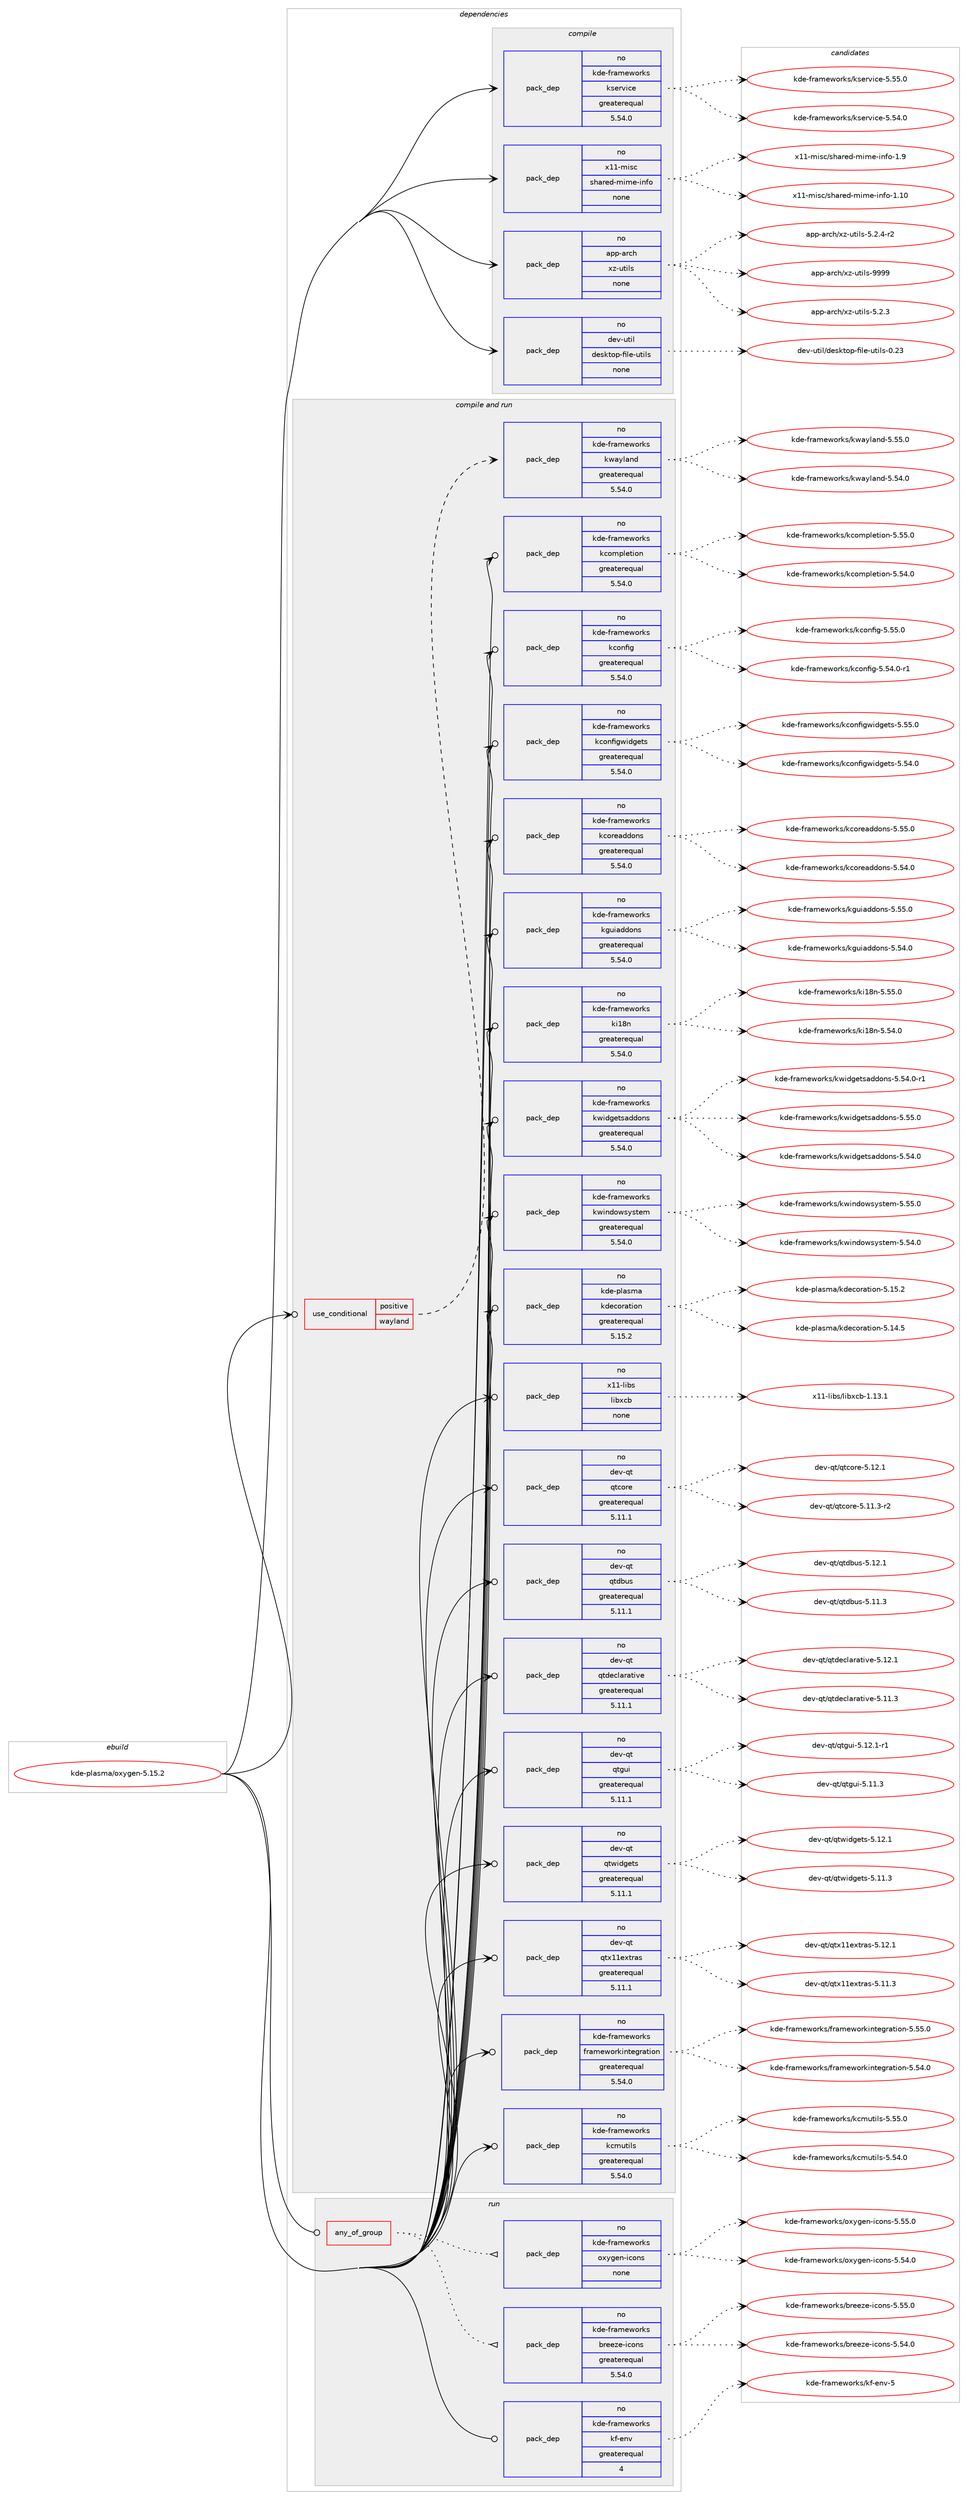 digraph prolog {

# *************
# Graph options
# *************

newrank=true;
concentrate=true;
compound=true;
graph [rankdir=LR,fontname=Helvetica,fontsize=10,ranksep=1.5];#, ranksep=2.5, nodesep=0.2];
edge  [arrowhead=vee];
node  [fontname=Helvetica,fontsize=10];

# **********
# The ebuild
# **********

subgraph cluster_leftcol {
color=gray;
rank=same;
label=<<i>ebuild</i>>;
id [label="kde-plasma/oxygen-5.15.2", color=red, width=4, href="../kde-plasma/oxygen-5.15.2.svg"];
}

# ****************
# The dependencies
# ****************

subgraph cluster_midcol {
color=gray;
label=<<i>dependencies</i>>;
subgraph cluster_compile {
fillcolor="#eeeeee";
style=filled;
label=<<i>compile</i>>;
subgraph pack1135987 {
dependency1591064 [label=<<TABLE BORDER="0" CELLBORDER="1" CELLSPACING="0" CELLPADDING="4" WIDTH="220"><TR><TD ROWSPAN="6" CELLPADDING="30">pack_dep</TD></TR><TR><TD WIDTH="110">no</TD></TR><TR><TD>app-arch</TD></TR><TR><TD>xz-utils</TD></TR><TR><TD>none</TD></TR><TR><TD></TD></TR></TABLE>>, shape=none, color=blue];
}
id:e -> dependency1591064:w [weight=20,style="solid",arrowhead="vee"];
subgraph pack1135988 {
dependency1591065 [label=<<TABLE BORDER="0" CELLBORDER="1" CELLSPACING="0" CELLPADDING="4" WIDTH="220"><TR><TD ROWSPAN="6" CELLPADDING="30">pack_dep</TD></TR><TR><TD WIDTH="110">no</TD></TR><TR><TD>dev-util</TD></TR><TR><TD>desktop-file-utils</TD></TR><TR><TD>none</TD></TR><TR><TD></TD></TR></TABLE>>, shape=none, color=blue];
}
id:e -> dependency1591065:w [weight=20,style="solid",arrowhead="vee"];
subgraph pack1135989 {
dependency1591066 [label=<<TABLE BORDER="0" CELLBORDER="1" CELLSPACING="0" CELLPADDING="4" WIDTH="220"><TR><TD ROWSPAN="6" CELLPADDING="30">pack_dep</TD></TR><TR><TD WIDTH="110">no</TD></TR><TR><TD>kde-frameworks</TD></TR><TR><TD>kservice</TD></TR><TR><TD>greaterequal</TD></TR><TR><TD>5.54.0</TD></TR></TABLE>>, shape=none, color=blue];
}
id:e -> dependency1591066:w [weight=20,style="solid",arrowhead="vee"];
subgraph pack1135990 {
dependency1591067 [label=<<TABLE BORDER="0" CELLBORDER="1" CELLSPACING="0" CELLPADDING="4" WIDTH="220"><TR><TD ROWSPAN="6" CELLPADDING="30">pack_dep</TD></TR><TR><TD WIDTH="110">no</TD></TR><TR><TD>x11-misc</TD></TR><TR><TD>shared-mime-info</TD></TR><TR><TD>none</TD></TR><TR><TD></TD></TR></TABLE>>, shape=none, color=blue];
}
id:e -> dependency1591067:w [weight=20,style="solid",arrowhead="vee"];
}
subgraph cluster_compileandrun {
fillcolor="#eeeeee";
style=filled;
label=<<i>compile and run</i>>;
subgraph cond430086 {
dependency1591068 [label=<<TABLE BORDER="0" CELLBORDER="1" CELLSPACING="0" CELLPADDING="4"><TR><TD ROWSPAN="3" CELLPADDING="10">use_conditional</TD></TR><TR><TD>positive</TD></TR><TR><TD>wayland</TD></TR></TABLE>>, shape=none, color=red];
subgraph pack1135991 {
dependency1591069 [label=<<TABLE BORDER="0" CELLBORDER="1" CELLSPACING="0" CELLPADDING="4" WIDTH="220"><TR><TD ROWSPAN="6" CELLPADDING="30">pack_dep</TD></TR><TR><TD WIDTH="110">no</TD></TR><TR><TD>kde-frameworks</TD></TR><TR><TD>kwayland</TD></TR><TR><TD>greaterequal</TD></TR><TR><TD>5.54.0</TD></TR></TABLE>>, shape=none, color=blue];
}
dependency1591068:e -> dependency1591069:w [weight=20,style="dashed",arrowhead="vee"];
}
id:e -> dependency1591068:w [weight=20,style="solid",arrowhead="odotvee"];
subgraph pack1135992 {
dependency1591070 [label=<<TABLE BORDER="0" CELLBORDER="1" CELLSPACING="0" CELLPADDING="4" WIDTH="220"><TR><TD ROWSPAN="6" CELLPADDING="30">pack_dep</TD></TR><TR><TD WIDTH="110">no</TD></TR><TR><TD>dev-qt</TD></TR><TR><TD>qtcore</TD></TR><TR><TD>greaterequal</TD></TR><TR><TD>5.11.1</TD></TR></TABLE>>, shape=none, color=blue];
}
id:e -> dependency1591070:w [weight=20,style="solid",arrowhead="odotvee"];
subgraph pack1135993 {
dependency1591071 [label=<<TABLE BORDER="0" CELLBORDER="1" CELLSPACING="0" CELLPADDING="4" WIDTH="220"><TR><TD ROWSPAN="6" CELLPADDING="30">pack_dep</TD></TR><TR><TD WIDTH="110">no</TD></TR><TR><TD>dev-qt</TD></TR><TR><TD>qtdbus</TD></TR><TR><TD>greaterequal</TD></TR><TR><TD>5.11.1</TD></TR></TABLE>>, shape=none, color=blue];
}
id:e -> dependency1591071:w [weight=20,style="solid",arrowhead="odotvee"];
subgraph pack1135994 {
dependency1591072 [label=<<TABLE BORDER="0" CELLBORDER="1" CELLSPACING="0" CELLPADDING="4" WIDTH="220"><TR><TD ROWSPAN="6" CELLPADDING="30">pack_dep</TD></TR><TR><TD WIDTH="110">no</TD></TR><TR><TD>dev-qt</TD></TR><TR><TD>qtdeclarative</TD></TR><TR><TD>greaterequal</TD></TR><TR><TD>5.11.1</TD></TR></TABLE>>, shape=none, color=blue];
}
id:e -> dependency1591072:w [weight=20,style="solid",arrowhead="odotvee"];
subgraph pack1135995 {
dependency1591073 [label=<<TABLE BORDER="0" CELLBORDER="1" CELLSPACING="0" CELLPADDING="4" WIDTH="220"><TR><TD ROWSPAN="6" CELLPADDING="30">pack_dep</TD></TR><TR><TD WIDTH="110">no</TD></TR><TR><TD>dev-qt</TD></TR><TR><TD>qtgui</TD></TR><TR><TD>greaterequal</TD></TR><TR><TD>5.11.1</TD></TR></TABLE>>, shape=none, color=blue];
}
id:e -> dependency1591073:w [weight=20,style="solid",arrowhead="odotvee"];
subgraph pack1135996 {
dependency1591074 [label=<<TABLE BORDER="0" CELLBORDER="1" CELLSPACING="0" CELLPADDING="4" WIDTH="220"><TR><TD ROWSPAN="6" CELLPADDING="30">pack_dep</TD></TR><TR><TD WIDTH="110">no</TD></TR><TR><TD>dev-qt</TD></TR><TR><TD>qtwidgets</TD></TR><TR><TD>greaterequal</TD></TR><TR><TD>5.11.1</TD></TR></TABLE>>, shape=none, color=blue];
}
id:e -> dependency1591074:w [weight=20,style="solid",arrowhead="odotvee"];
subgraph pack1135997 {
dependency1591075 [label=<<TABLE BORDER="0" CELLBORDER="1" CELLSPACING="0" CELLPADDING="4" WIDTH="220"><TR><TD ROWSPAN="6" CELLPADDING="30">pack_dep</TD></TR><TR><TD WIDTH="110">no</TD></TR><TR><TD>dev-qt</TD></TR><TR><TD>qtx11extras</TD></TR><TR><TD>greaterequal</TD></TR><TR><TD>5.11.1</TD></TR></TABLE>>, shape=none, color=blue];
}
id:e -> dependency1591075:w [weight=20,style="solid",arrowhead="odotvee"];
subgraph pack1135998 {
dependency1591076 [label=<<TABLE BORDER="0" CELLBORDER="1" CELLSPACING="0" CELLPADDING="4" WIDTH="220"><TR><TD ROWSPAN="6" CELLPADDING="30">pack_dep</TD></TR><TR><TD WIDTH="110">no</TD></TR><TR><TD>kde-frameworks</TD></TR><TR><TD>frameworkintegration</TD></TR><TR><TD>greaterequal</TD></TR><TR><TD>5.54.0</TD></TR></TABLE>>, shape=none, color=blue];
}
id:e -> dependency1591076:w [weight=20,style="solid",arrowhead="odotvee"];
subgraph pack1135999 {
dependency1591077 [label=<<TABLE BORDER="0" CELLBORDER="1" CELLSPACING="0" CELLPADDING="4" WIDTH="220"><TR><TD ROWSPAN="6" CELLPADDING="30">pack_dep</TD></TR><TR><TD WIDTH="110">no</TD></TR><TR><TD>kde-frameworks</TD></TR><TR><TD>kcmutils</TD></TR><TR><TD>greaterequal</TD></TR><TR><TD>5.54.0</TD></TR></TABLE>>, shape=none, color=blue];
}
id:e -> dependency1591077:w [weight=20,style="solid",arrowhead="odotvee"];
subgraph pack1136000 {
dependency1591078 [label=<<TABLE BORDER="0" CELLBORDER="1" CELLSPACING="0" CELLPADDING="4" WIDTH="220"><TR><TD ROWSPAN="6" CELLPADDING="30">pack_dep</TD></TR><TR><TD WIDTH="110">no</TD></TR><TR><TD>kde-frameworks</TD></TR><TR><TD>kcompletion</TD></TR><TR><TD>greaterequal</TD></TR><TR><TD>5.54.0</TD></TR></TABLE>>, shape=none, color=blue];
}
id:e -> dependency1591078:w [weight=20,style="solid",arrowhead="odotvee"];
subgraph pack1136001 {
dependency1591079 [label=<<TABLE BORDER="0" CELLBORDER="1" CELLSPACING="0" CELLPADDING="4" WIDTH="220"><TR><TD ROWSPAN="6" CELLPADDING="30">pack_dep</TD></TR><TR><TD WIDTH="110">no</TD></TR><TR><TD>kde-frameworks</TD></TR><TR><TD>kconfig</TD></TR><TR><TD>greaterequal</TD></TR><TR><TD>5.54.0</TD></TR></TABLE>>, shape=none, color=blue];
}
id:e -> dependency1591079:w [weight=20,style="solid",arrowhead="odotvee"];
subgraph pack1136002 {
dependency1591080 [label=<<TABLE BORDER="0" CELLBORDER="1" CELLSPACING="0" CELLPADDING="4" WIDTH="220"><TR><TD ROWSPAN="6" CELLPADDING="30">pack_dep</TD></TR><TR><TD WIDTH="110">no</TD></TR><TR><TD>kde-frameworks</TD></TR><TR><TD>kconfigwidgets</TD></TR><TR><TD>greaterequal</TD></TR><TR><TD>5.54.0</TD></TR></TABLE>>, shape=none, color=blue];
}
id:e -> dependency1591080:w [weight=20,style="solid",arrowhead="odotvee"];
subgraph pack1136003 {
dependency1591081 [label=<<TABLE BORDER="0" CELLBORDER="1" CELLSPACING="0" CELLPADDING="4" WIDTH="220"><TR><TD ROWSPAN="6" CELLPADDING="30">pack_dep</TD></TR><TR><TD WIDTH="110">no</TD></TR><TR><TD>kde-frameworks</TD></TR><TR><TD>kcoreaddons</TD></TR><TR><TD>greaterequal</TD></TR><TR><TD>5.54.0</TD></TR></TABLE>>, shape=none, color=blue];
}
id:e -> dependency1591081:w [weight=20,style="solid",arrowhead="odotvee"];
subgraph pack1136004 {
dependency1591082 [label=<<TABLE BORDER="0" CELLBORDER="1" CELLSPACING="0" CELLPADDING="4" WIDTH="220"><TR><TD ROWSPAN="6" CELLPADDING="30">pack_dep</TD></TR><TR><TD WIDTH="110">no</TD></TR><TR><TD>kde-frameworks</TD></TR><TR><TD>kguiaddons</TD></TR><TR><TD>greaterequal</TD></TR><TR><TD>5.54.0</TD></TR></TABLE>>, shape=none, color=blue];
}
id:e -> dependency1591082:w [weight=20,style="solid",arrowhead="odotvee"];
subgraph pack1136005 {
dependency1591083 [label=<<TABLE BORDER="0" CELLBORDER="1" CELLSPACING="0" CELLPADDING="4" WIDTH="220"><TR><TD ROWSPAN="6" CELLPADDING="30">pack_dep</TD></TR><TR><TD WIDTH="110">no</TD></TR><TR><TD>kde-frameworks</TD></TR><TR><TD>ki18n</TD></TR><TR><TD>greaterequal</TD></TR><TR><TD>5.54.0</TD></TR></TABLE>>, shape=none, color=blue];
}
id:e -> dependency1591083:w [weight=20,style="solid",arrowhead="odotvee"];
subgraph pack1136006 {
dependency1591084 [label=<<TABLE BORDER="0" CELLBORDER="1" CELLSPACING="0" CELLPADDING="4" WIDTH="220"><TR><TD ROWSPAN="6" CELLPADDING="30">pack_dep</TD></TR><TR><TD WIDTH="110">no</TD></TR><TR><TD>kde-frameworks</TD></TR><TR><TD>kwidgetsaddons</TD></TR><TR><TD>greaterequal</TD></TR><TR><TD>5.54.0</TD></TR></TABLE>>, shape=none, color=blue];
}
id:e -> dependency1591084:w [weight=20,style="solid",arrowhead="odotvee"];
subgraph pack1136007 {
dependency1591085 [label=<<TABLE BORDER="0" CELLBORDER="1" CELLSPACING="0" CELLPADDING="4" WIDTH="220"><TR><TD ROWSPAN="6" CELLPADDING="30">pack_dep</TD></TR><TR><TD WIDTH="110">no</TD></TR><TR><TD>kde-frameworks</TD></TR><TR><TD>kwindowsystem</TD></TR><TR><TD>greaterequal</TD></TR><TR><TD>5.54.0</TD></TR></TABLE>>, shape=none, color=blue];
}
id:e -> dependency1591085:w [weight=20,style="solid",arrowhead="odotvee"];
subgraph pack1136008 {
dependency1591086 [label=<<TABLE BORDER="0" CELLBORDER="1" CELLSPACING="0" CELLPADDING="4" WIDTH="220"><TR><TD ROWSPAN="6" CELLPADDING="30">pack_dep</TD></TR><TR><TD WIDTH="110">no</TD></TR><TR><TD>kde-plasma</TD></TR><TR><TD>kdecoration</TD></TR><TR><TD>greaterequal</TD></TR><TR><TD>5.15.2</TD></TR></TABLE>>, shape=none, color=blue];
}
id:e -> dependency1591086:w [weight=20,style="solid",arrowhead="odotvee"];
subgraph pack1136009 {
dependency1591087 [label=<<TABLE BORDER="0" CELLBORDER="1" CELLSPACING="0" CELLPADDING="4" WIDTH="220"><TR><TD ROWSPAN="6" CELLPADDING="30">pack_dep</TD></TR><TR><TD WIDTH="110">no</TD></TR><TR><TD>x11-libs</TD></TR><TR><TD>libxcb</TD></TR><TR><TD>none</TD></TR><TR><TD></TD></TR></TABLE>>, shape=none, color=blue];
}
id:e -> dependency1591087:w [weight=20,style="solid",arrowhead="odotvee"];
}
subgraph cluster_run {
fillcolor="#eeeeee";
style=filled;
label=<<i>run</i>>;
subgraph any24347 {
dependency1591088 [label=<<TABLE BORDER="0" CELLBORDER="1" CELLSPACING="0" CELLPADDING="4"><TR><TD CELLPADDING="10">any_of_group</TD></TR></TABLE>>, shape=none, color=red];subgraph pack1136010 {
dependency1591089 [label=<<TABLE BORDER="0" CELLBORDER="1" CELLSPACING="0" CELLPADDING="4" WIDTH="220"><TR><TD ROWSPAN="6" CELLPADDING="30">pack_dep</TD></TR><TR><TD WIDTH="110">no</TD></TR><TR><TD>kde-frameworks</TD></TR><TR><TD>breeze-icons</TD></TR><TR><TD>greaterequal</TD></TR><TR><TD>5.54.0</TD></TR></TABLE>>, shape=none, color=blue];
}
dependency1591088:e -> dependency1591089:w [weight=20,style="dotted",arrowhead="oinv"];
subgraph pack1136011 {
dependency1591090 [label=<<TABLE BORDER="0" CELLBORDER="1" CELLSPACING="0" CELLPADDING="4" WIDTH="220"><TR><TD ROWSPAN="6" CELLPADDING="30">pack_dep</TD></TR><TR><TD WIDTH="110">no</TD></TR><TR><TD>kde-frameworks</TD></TR><TR><TD>oxygen-icons</TD></TR><TR><TD>none</TD></TR><TR><TD></TD></TR></TABLE>>, shape=none, color=blue];
}
dependency1591088:e -> dependency1591090:w [weight=20,style="dotted",arrowhead="oinv"];
}
id:e -> dependency1591088:w [weight=20,style="solid",arrowhead="odot"];
subgraph pack1136012 {
dependency1591091 [label=<<TABLE BORDER="0" CELLBORDER="1" CELLSPACING="0" CELLPADDING="4" WIDTH="220"><TR><TD ROWSPAN="6" CELLPADDING="30">pack_dep</TD></TR><TR><TD WIDTH="110">no</TD></TR><TR><TD>kde-frameworks</TD></TR><TR><TD>kf-env</TD></TR><TR><TD>greaterequal</TD></TR><TR><TD>4</TD></TR></TABLE>>, shape=none, color=blue];
}
id:e -> dependency1591091:w [weight=20,style="solid",arrowhead="odot"];
}
}

# **************
# The candidates
# **************

subgraph cluster_choices {
rank=same;
color=gray;
label=<<i>candidates</i>>;

subgraph choice1135987 {
color=black;
nodesep=1;
choice971121124597114991044712012245117116105108115455346504651 [label="app-arch/xz-utils-5.2.3", color=red, width=4,href="../app-arch/xz-utils-5.2.3.svg"];
choice9711211245971149910447120122451171161051081154553465046524511450 [label="app-arch/xz-utils-5.2.4-r2", color=red, width=4,href="../app-arch/xz-utils-5.2.4-r2.svg"];
choice9711211245971149910447120122451171161051081154557575757 [label="app-arch/xz-utils-9999", color=red, width=4,href="../app-arch/xz-utils-9999.svg"];
dependency1591064:e -> choice971121124597114991044712012245117116105108115455346504651:w [style=dotted,weight="100"];
dependency1591064:e -> choice9711211245971149910447120122451171161051081154553465046524511450:w [style=dotted,weight="100"];
dependency1591064:e -> choice9711211245971149910447120122451171161051081154557575757:w [style=dotted,weight="100"];
}
subgraph choice1135988 {
color=black;
nodesep=1;
choice100101118451171161051084710010111510711611111245102105108101451171161051081154548465051 [label="dev-util/desktop-file-utils-0.23", color=red, width=4,href="../dev-util/desktop-file-utils-0.23.svg"];
dependency1591065:e -> choice100101118451171161051084710010111510711611111245102105108101451171161051081154548465051:w [style=dotted,weight="100"];
}
subgraph choice1135989 {
color=black;
nodesep=1;
choice1071001014510211497109101119111114107115471071151011141181059910145534653524648 [label="kde-frameworks/kservice-5.54.0", color=red, width=4,href="../kde-frameworks/kservice-5.54.0.svg"];
choice1071001014510211497109101119111114107115471071151011141181059910145534653534648 [label="kde-frameworks/kservice-5.55.0", color=red, width=4,href="../kde-frameworks/kservice-5.55.0.svg"];
dependency1591066:e -> choice1071001014510211497109101119111114107115471071151011141181059910145534653524648:w [style=dotted,weight="100"];
dependency1591066:e -> choice1071001014510211497109101119111114107115471071151011141181059910145534653534648:w [style=dotted,weight="100"];
}
subgraph choice1135990 {
color=black;
nodesep=1;
choice12049494510910511599471151049711410110045109105109101451051101021114549464948 [label="x11-misc/shared-mime-info-1.10", color=red, width=4,href="../x11-misc/shared-mime-info-1.10.svg"];
choice120494945109105115994711510497114101100451091051091014510511010211145494657 [label="x11-misc/shared-mime-info-1.9", color=red, width=4,href="../x11-misc/shared-mime-info-1.9.svg"];
dependency1591067:e -> choice12049494510910511599471151049711410110045109105109101451051101021114549464948:w [style=dotted,weight="100"];
dependency1591067:e -> choice120494945109105115994711510497114101100451091051091014510511010211145494657:w [style=dotted,weight="100"];
}
subgraph choice1135991 {
color=black;
nodesep=1;
choice107100101451021149710910111911111410711547107119971211089711010045534653524648 [label="kde-frameworks/kwayland-5.54.0", color=red, width=4,href="../kde-frameworks/kwayland-5.54.0.svg"];
choice107100101451021149710910111911111410711547107119971211089711010045534653534648 [label="kde-frameworks/kwayland-5.55.0", color=red, width=4,href="../kde-frameworks/kwayland-5.55.0.svg"];
dependency1591069:e -> choice107100101451021149710910111911111410711547107119971211089711010045534653524648:w [style=dotted,weight="100"];
dependency1591069:e -> choice107100101451021149710910111911111410711547107119971211089711010045534653534648:w [style=dotted,weight="100"];
}
subgraph choice1135992 {
color=black;
nodesep=1;
choice100101118451131164711311699111114101455346494946514511450 [label="dev-qt/qtcore-5.11.3-r2", color=red, width=4,href="../dev-qt/qtcore-5.11.3-r2.svg"];
choice10010111845113116471131169911111410145534649504649 [label="dev-qt/qtcore-5.12.1", color=red, width=4,href="../dev-qt/qtcore-5.12.1.svg"];
dependency1591070:e -> choice100101118451131164711311699111114101455346494946514511450:w [style=dotted,weight="100"];
dependency1591070:e -> choice10010111845113116471131169911111410145534649504649:w [style=dotted,weight="100"];
}
subgraph choice1135993 {
color=black;
nodesep=1;
choice10010111845113116471131161009811711545534649494651 [label="dev-qt/qtdbus-5.11.3", color=red, width=4,href="../dev-qt/qtdbus-5.11.3.svg"];
choice10010111845113116471131161009811711545534649504649 [label="dev-qt/qtdbus-5.12.1", color=red, width=4,href="../dev-qt/qtdbus-5.12.1.svg"];
dependency1591071:e -> choice10010111845113116471131161009811711545534649494651:w [style=dotted,weight="100"];
dependency1591071:e -> choice10010111845113116471131161009811711545534649504649:w [style=dotted,weight="100"];
}
subgraph choice1135994 {
color=black;
nodesep=1;
choice100101118451131164711311610010199108971149711610511810145534649494651 [label="dev-qt/qtdeclarative-5.11.3", color=red, width=4,href="../dev-qt/qtdeclarative-5.11.3.svg"];
choice100101118451131164711311610010199108971149711610511810145534649504649 [label="dev-qt/qtdeclarative-5.12.1", color=red, width=4,href="../dev-qt/qtdeclarative-5.12.1.svg"];
dependency1591072:e -> choice100101118451131164711311610010199108971149711610511810145534649494651:w [style=dotted,weight="100"];
dependency1591072:e -> choice100101118451131164711311610010199108971149711610511810145534649504649:w [style=dotted,weight="100"];
}
subgraph choice1135995 {
color=black;
nodesep=1;
choice100101118451131164711311610311710545534649494651 [label="dev-qt/qtgui-5.11.3", color=red, width=4,href="../dev-qt/qtgui-5.11.3.svg"];
choice1001011184511311647113116103117105455346495046494511449 [label="dev-qt/qtgui-5.12.1-r1", color=red, width=4,href="../dev-qt/qtgui-5.12.1-r1.svg"];
dependency1591073:e -> choice100101118451131164711311610311710545534649494651:w [style=dotted,weight="100"];
dependency1591073:e -> choice1001011184511311647113116103117105455346495046494511449:w [style=dotted,weight="100"];
}
subgraph choice1135996 {
color=black;
nodesep=1;
choice100101118451131164711311611910510010310111611545534649494651 [label="dev-qt/qtwidgets-5.11.3", color=red, width=4,href="../dev-qt/qtwidgets-5.11.3.svg"];
choice100101118451131164711311611910510010310111611545534649504649 [label="dev-qt/qtwidgets-5.12.1", color=red, width=4,href="../dev-qt/qtwidgets-5.12.1.svg"];
dependency1591074:e -> choice100101118451131164711311611910510010310111611545534649494651:w [style=dotted,weight="100"];
dependency1591074:e -> choice100101118451131164711311611910510010310111611545534649504649:w [style=dotted,weight="100"];
}
subgraph choice1135997 {
color=black;
nodesep=1;
choice100101118451131164711311612049491011201161149711545534649494651 [label="dev-qt/qtx11extras-5.11.3", color=red, width=4,href="../dev-qt/qtx11extras-5.11.3.svg"];
choice100101118451131164711311612049491011201161149711545534649504649 [label="dev-qt/qtx11extras-5.12.1", color=red, width=4,href="../dev-qt/qtx11extras-5.12.1.svg"];
dependency1591075:e -> choice100101118451131164711311612049491011201161149711545534649494651:w [style=dotted,weight="100"];
dependency1591075:e -> choice100101118451131164711311612049491011201161149711545534649504649:w [style=dotted,weight="100"];
}
subgraph choice1135998 {
color=black;
nodesep=1;
choice107100101451021149710910111911111410711547102114971091011191111141071051101161011031149711610511111045534653524648 [label="kde-frameworks/frameworkintegration-5.54.0", color=red, width=4,href="../kde-frameworks/frameworkintegration-5.54.0.svg"];
choice107100101451021149710910111911111410711547102114971091011191111141071051101161011031149711610511111045534653534648 [label="kde-frameworks/frameworkintegration-5.55.0", color=red, width=4,href="../kde-frameworks/frameworkintegration-5.55.0.svg"];
dependency1591076:e -> choice107100101451021149710910111911111410711547102114971091011191111141071051101161011031149711610511111045534653524648:w [style=dotted,weight="100"];
dependency1591076:e -> choice107100101451021149710910111911111410711547102114971091011191111141071051101161011031149711610511111045534653534648:w [style=dotted,weight="100"];
}
subgraph choice1135999 {
color=black;
nodesep=1;
choice1071001014510211497109101119111114107115471079910911711610510811545534653524648 [label="kde-frameworks/kcmutils-5.54.0", color=red, width=4,href="../kde-frameworks/kcmutils-5.54.0.svg"];
choice1071001014510211497109101119111114107115471079910911711610510811545534653534648 [label="kde-frameworks/kcmutils-5.55.0", color=red, width=4,href="../kde-frameworks/kcmutils-5.55.0.svg"];
dependency1591077:e -> choice1071001014510211497109101119111114107115471079910911711610510811545534653524648:w [style=dotted,weight="100"];
dependency1591077:e -> choice1071001014510211497109101119111114107115471079910911711610510811545534653534648:w [style=dotted,weight="100"];
}
subgraph choice1136000 {
color=black;
nodesep=1;
choice1071001014510211497109101119111114107115471079911110911210810111610511111045534653524648 [label="kde-frameworks/kcompletion-5.54.0", color=red, width=4,href="../kde-frameworks/kcompletion-5.54.0.svg"];
choice1071001014510211497109101119111114107115471079911110911210810111610511111045534653534648 [label="kde-frameworks/kcompletion-5.55.0", color=red, width=4,href="../kde-frameworks/kcompletion-5.55.0.svg"];
dependency1591078:e -> choice1071001014510211497109101119111114107115471079911110911210810111610511111045534653524648:w [style=dotted,weight="100"];
dependency1591078:e -> choice1071001014510211497109101119111114107115471079911110911210810111610511111045534653534648:w [style=dotted,weight="100"];
}
subgraph choice1136001 {
color=black;
nodesep=1;
choice10710010145102114971091011191111141071154710799111110102105103455346535246484511449 [label="kde-frameworks/kconfig-5.54.0-r1", color=red, width=4,href="../kde-frameworks/kconfig-5.54.0-r1.svg"];
choice1071001014510211497109101119111114107115471079911111010210510345534653534648 [label="kde-frameworks/kconfig-5.55.0", color=red, width=4,href="../kde-frameworks/kconfig-5.55.0.svg"];
dependency1591079:e -> choice10710010145102114971091011191111141071154710799111110102105103455346535246484511449:w [style=dotted,weight="100"];
dependency1591079:e -> choice1071001014510211497109101119111114107115471079911111010210510345534653534648:w [style=dotted,weight="100"];
}
subgraph choice1136002 {
color=black;
nodesep=1;
choice1071001014510211497109101119111114107115471079911111010210510311910510010310111611545534653524648 [label="kde-frameworks/kconfigwidgets-5.54.0", color=red, width=4,href="../kde-frameworks/kconfigwidgets-5.54.0.svg"];
choice1071001014510211497109101119111114107115471079911111010210510311910510010310111611545534653534648 [label="kde-frameworks/kconfigwidgets-5.55.0", color=red, width=4,href="../kde-frameworks/kconfigwidgets-5.55.0.svg"];
dependency1591080:e -> choice1071001014510211497109101119111114107115471079911111010210510311910510010310111611545534653524648:w [style=dotted,weight="100"];
dependency1591080:e -> choice1071001014510211497109101119111114107115471079911111010210510311910510010310111611545534653534648:w [style=dotted,weight="100"];
}
subgraph choice1136003 {
color=black;
nodesep=1;
choice107100101451021149710910111911111410711547107991111141019710010011111011545534653524648 [label="kde-frameworks/kcoreaddons-5.54.0", color=red, width=4,href="../kde-frameworks/kcoreaddons-5.54.0.svg"];
choice107100101451021149710910111911111410711547107991111141019710010011111011545534653534648 [label="kde-frameworks/kcoreaddons-5.55.0", color=red, width=4,href="../kde-frameworks/kcoreaddons-5.55.0.svg"];
dependency1591081:e -> choice107100101451021149710910111911111410711547107991111141019710010011111011545534653524648:w [style=dotted,weight="100"];
dependency1591081:e -> choice107100101451021149710910111911111410711547107991111141019710010011111011545534653534648:w [style=dotted,weight="100"];
}
subgraph choice1136004 {
color=black;
nodesep=1;
choice1071001014510211497109101119111114107115471071031171059710010011111011545534653524648 [label="kde-frameworks/kguiaddons-5.54.0", color=red, width=4,href="../kde-frameworks/kguiaddons-5.54.0.svg"];
choice1071001014510211497109101119111114107115471071031171059710010011111011545534653534648 [label="kde-frameworks/kguiaddons-5.55.0", color=red, width=4,href="../kde-frameworks/kguiaddons-5.55.0.svg"];
dependency1591082:e -> choice1071001014510211497109101119111114107115471071031171059710010011111011545534653524648:w [style=dotted,weight="100"];
dependency1591082:e -> choice1071001014510211497109101119111114107115471071031171059710010011111011545534653534648:w [style=dotted,weight="100"];
}
subgraph choice1136005 {
color=black;
nodesep=1;
choice107100101451021149710910111911111410711547107105495611045534653524648 [label="kde-frameworks/ki18n-5.54.0", color=red, width=4,href="../kde-frameworks/ki18n-5.54.0.svg"];
choice107100101451021149710910111911111410711547107105495611045534653534648 [label="kde-frameworks/ki18n-5.55.0", color=red, width=4,href="../kde-frameworks/ki18n-5.55.0.svg"];
dependency1591083:e -> choice107100101451021149710910111911111410711547107105495611045534653524648:w [style=dotted,weight="100"];
dependency1591083:e -> choice107100101451021149710910111911111410711547107105495611045534653534648:w [style=dotted,weight="100"];
}
subgraph choice1136006 {
color=black;
nodesep=1;
choice1071001014510211497109101119111114107115471071191051001031011161159710010011111011545534653524648 [label="kde-frameworks/kwidgetsaddons-5.54.0", color=red, width=4,href="../kde-frameworks/kwidgetsaddons-5.54.0.svg"];
choice10710010145102114971091011191111141071154710711910510010310111611597100100111110115455346535246484511449 [label="kde-frameworks/kwidgetsaddons-5.54.0-r1", color=red, width=4,href="../kde-frameworks/kwidgetsaddons-5.54.0-r1.svg"];
choice1071001014510211497109101119111114107115471071191051001031011161159710010011111011545534653534648 [label="kde-frameworks/kwidgetsaddons-5.55.0", color=red, width=4,href="../kde-frameworks/kwidgetsaddons-5.55.0.svg"];
dependency1591084:e -> choice1071001014510211497109101119111114107115471071191051001031011161159710010011111011545534653524648:w [style=dotted,weight="100"];
dependency1591084:e -> choice10710010145102114971091011191111141071154710711910510010310111611597100100111110115455346535246484511449:w [style=dotted,weight="100"];
dependency1591084:e -> choice1071001014510211497109101119111114107115471071191051001031011161159710010011111011545534653534648:w [style=dotted,weight="100"];
}
subgraph choice1136007 {
color=black;
nodesep=1;
choice10710010145102114971091011191111141071154710711910511010011111911512111511610110945534653524648 [label="kde-frameworks/kwindowsystem-5.54.0", color=red, width=4,href="../kde-frameworks/kwindowsystem-5.54.0.svg"];
choice10710010145102114971091011191111141071154710711910511010011111911512111511610110945534653534648 [label="kde-frameworks/kwindowsystem-5.55.0", color=red, width=4,href="../kde-frameworks/kwindowsystem-5.55.0.svg"];
dependency1591085:e -> choice10710010145102114971091011191111141071154710711910511010011111911512111511610110945534653524648:w [style=dotted,weight="100"];
dependency1591085:e -> choice10710010145102114971091011191111141071154710711910511010011111911512111511610110945534653534648:w [style=dotted,weight="100"];
}
subgraph choice1136008 {
color=black;
nodesep=1;
choice10710010145112108971151099747107100101991111149711610511111045534649524653 [label="kde-plasma/kdecoration-5.14.5", color=red, width=4,href="../kde-plasma/kdecoration-5.14.5.svg"];
choice10710010145112108971151099747107100101991111149711610511111045534649534650 [label="kde-plasma/kdecoration-5.15.2", color=red, width=4,href="../kde-plasma/kdecoration-5.15.2.svg"];
dependency1591086:e -> choice10710010145112108971151099747107100101991111149711610511111045534649524653:w [style=dotted,weight="100"];
dependency1591086:e -> choice10710010145112108971151099747107100101991111149711610511111045534649534650:w [style=dotted,weight="100"];
}
subgraph choice1136009 {
color=black;
nodesep=1;
choice120494945108105981154710810598120999845494649514649 [label="x11-libs/libxcb-1.13.1", color=red, width=4,href="../x11-libs/libxcb-1.13.1.svg"];
dependency1591087:e -> choice120494945108105981154710810598120999845494649514649:w [style=dotted,weight="100"];
}
subgraph choice1136010 {
color=black;
nodesep=1;
choice10710010145102114971091011191111141071154798114101101122101451059911111011545534653524648 [label="kde-frameworks/breeze-icons-5.54.0", color=red, width=4,href="../kde-frameworks/breeze-icons-5.54.0.svg"];
choice10710010145102114971091011191111141071154798114101101122101451059911111011545534653534648 [label="kde-frameworks/breeze-icons-5.55.0", color=red, width=4,href="../kde-frameworks/breeze-icons-5.55.0.svg"];
dependency1591089:e -> choice10710010145102114971091011191111141071154798114101101122101451059911111011545534653524648:w [style=dotted,weight="100"];
dependency1591089:e -> choice10710010145102114971091011191111141071154798114101101122101451059911111011545534653534648:w [style=dotted,weight="100"];
}
subgraph choice1136011 {
color=black;
nodesep=1;
choice107100101451021149710910111911111410711547111120121103101110451059911111011545534653524648 [label="kde-frameworks/oxygen-icons-5.54.0", color=red, width=4,href="../kde-frameworks/oxygen-icons-5.54.0.svg"];
choice107100101451021149710910111911111410711547111120121103101110451059911111011545534653534648 [label="kde-frameworks/oxygen-icons-5.55.0", color=red, width=4,href="../kde-frameworks/oxygen-icons-5.55.0.svg"];
dependency1591090:e -> choice107100101451021149710910111911111410711547111120121103101110451059911111011545534653524648:w [style=dotted,weight="100"];
dependency1591090:e -> choice107100101451021149710910111911111410711547111120121103101110451059911111011545534653534648:w [style=dotted,weight="100"];
}
subgraph choice1136012 {
color=black;
nodesep=1;
choice107100101451021149710910111911111410711547107102451011101184553 [label="kde-frameworks/kf-env-5", color=red, width=4,href="../kde-frameworks/kf-env-5.svg"];
dependency1591091:e -> choice107100101451021149710910111911111410711547107102451011101184553:w [style=dotted,weight="100"];
}
}

}
